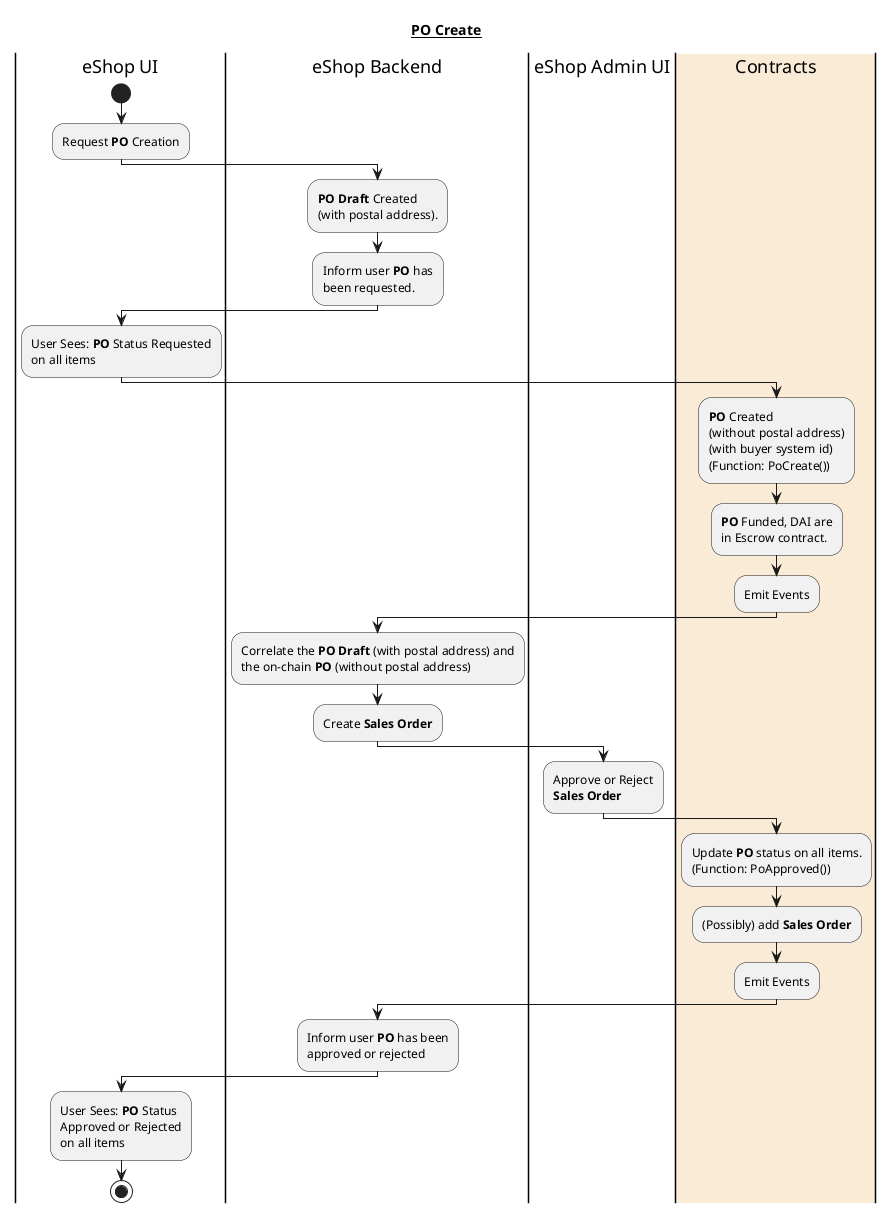 ' PlantUML Diagram
@startuml
title __PO Create__
' Swimlanes
|eShop UI|
|eShop Backend|
|eShop Admin UI|
|#AntiqueWhite|Contracts| 

|eShop UI|
start
:Request **PO** Creation;

|eShop Backend|
:**PO Draft** Created
(with postal address).;
:Inform user **PO** has
been requested.;

|eShop UI|
:User Sees: **PO** Status Requested
on all items;

|Contracts| 
:**PO** Created
(without postal address)
(with buyer system id)
(Function: PoCreate());
:**PO** Funded, DAI are
in Escrow contract.;
:Emit Events; 

|eShop Backend|
:Correlate the **PO Draft** (with postal address) and
the on-chain **PO** (without postal address);
:Create **Sales Order**;

|eShop Admin UI|
:Approve or Reject
**Sales Order**;

|Contracts|
:Update **PO** status on all items.
(Function: PoApproved());
:(Possibly) add **Sales Order**;
:Emit Events;

|eShop Backend|
:Inform user **PO** has been
approved or rejected;

|eShop UI|
:User Sees: **PO** Status
Approved or Rejected
on all items;

stop

@enduml
